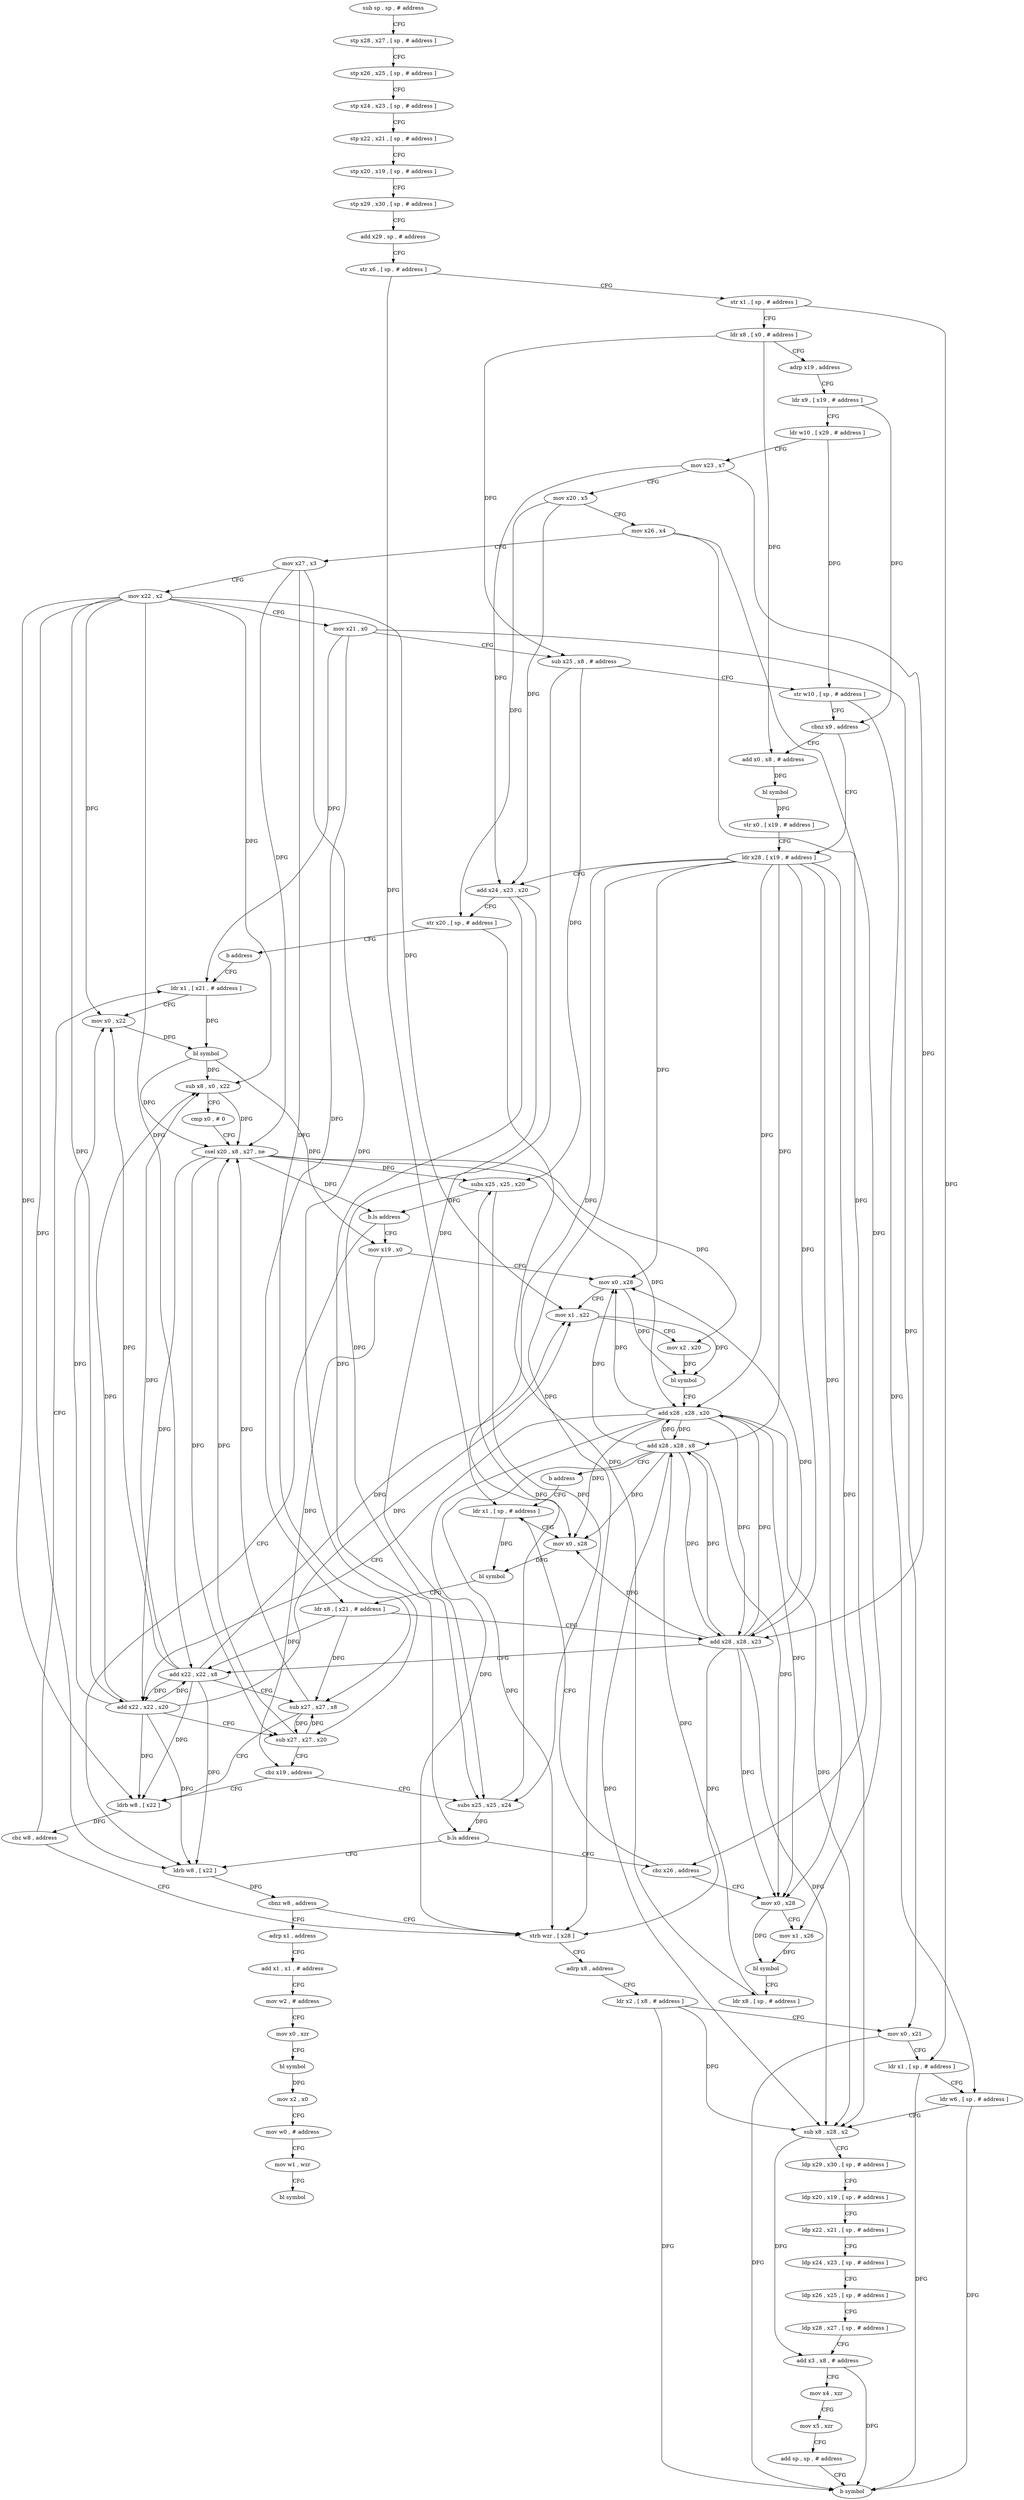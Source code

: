digraph "func" {
"4256456" [label = "sub sp , sp , # address" ]
"4256460" [label = "stp x28 , x27 , [ sp , # address ]" ]
"4256464" [label = "stp x26 , x25 , [ sp , # address ]" ]
"4256468" [label = "stp x24 , x23 , [ sp , # address ]" ]
"4256472" [label = "stp x22 , x21 , [ sp , # address ]" ]
"4256476" [label = "stp x20 , x19 , [ sp , # address ]" ]
"4256480" [label = "stp x29 , x30 , [ sp , # address ]" ]
"4256484" [label = "add x29 , sp , # address" ]
"4256488" [label = "str x6 , [ sp , # address ]" ]
"4256492" [label = "str x1 , [ sp , # address ]" ]
"4256496" [label = "ldr x8 , [ x0 , # address ]" ]
"4256500" [label = "adrp x19 , address" ]
"4256504" [label = "ldr x9 , [ x19 , # address ]" ]
"4256508" [label = "ldr w10 , [ x29 , # address ]" ]
"4256512" [label = "mov x23 , x7" ]
"4256516" [label = "mov x20 , x5" ]
"4256520" [label = "mov x26 , x4" ]
"4256524" [label = "mov x27 , x3" ]
"4256528" [label = "mov x22 , x2" ]
"4256532" [label = "mov x21 , x0" ]
"4256536" [label = "sub x25 , x8 , # address" ]
"4256540" [label = "str w10 , [ sp , # address ]" ]
"4256544" [label = "cbnz x9 , address" ]
"4256560" [label = "ldr x28 , [ x19 , # address ]" ]
"4256548" [label = "add x0 , x8 , # address" ]
"4256564" [label = "add x24 , x23 , x20" ]
"4256568" [label = "str x20 , [ sp , # address ]" ]
"4256572" [label = "b address" ]
"4256612" [label = "ldr x1 , [ x21 , # address ]" ]
"4256552" [label = "bl symbol" ]
"4256556" [label = "str x0 , [ x19 , # address ]" ]
"4256616" [label = "mov x0 , x22" ]
"4256620" [label = "bl symbol" ]
"4256624" [label = "sub x8 , x0 , x22" ]
"4256628" [label = "cmp x0 , # 0" ]
"4256632" [label = "csel x20 , x8 , x27 , ne" ]
"4256636" [label = "subs x25 , x25 , x20" ]
"4256640" [label = "b.ls address" ]
"4256716" [label = "ldrb w8 , [ x22 ]" ]
"4256644" [label = "mov x19 , x0" ]
"4256720" [label = "cbnz w8 , address" ]
"4256796" [label = "adrp x1 , address" ]
"4256724" [label = "strb wzr , [ x28 ]" ]
"4256648" [label = "mov x0 , x28" ]
"4256652" [label = "mov x1 , x22" ]
"4256656" [label = "mov x2 , x20" ]
"4256660" [label = "bl symbol" ]
"4256664" [label = "add x28 , x28 , x20" ]
"4256668" [label = "add x22 , x22 , x20" ]
"4256672" [label = "sub x27 , x27 , x20" ]
"4256676" [label = "cbz x19 , address" ]
"4256604" [label = "ldrb w8 , [ x22 ]" ]
"4256680" [label = "subs x25 , x25 , x24" ]
"4256800" [label = "add x1 , x1 , # address" ]
"4256804" [label = "mov w2 , # address" ]
"4256808" [label = "mov x0 , xzr" ]
"4256812" [label = "bl symbol" ]
"4256816" [label = "mov x2 , x0" ]
"4256820" [label = "mov w0 , # address" ]
"4256824" [label = "mov w1 , wzr" ]
"4256828" [label = "bl symbol" ]
"4256728" [label = "adrp x8 , address" ]
"4256732" [label = "ldr x2 , [ x8 , # address ]" ]
"4256736" [label = "mov x0 , x21" ]
"4256740" [label = "ldr x1 , [ sp , # address ]" ]
"4256744" [label = "ldr w6 , [ sp , # address ]" ]
"4256748" [label = "sub x8 , x28 , x2" ]
"4256752" [label = "ldp x29 , x30 , [ sp , # address ]" ]
"4256756" [label = "ldp x20 , x19 , [ sp , # address ]" ]
"4256760" [label = "ldp x22 , x21 , [ sp , # address ]" ]
"4256764" [label = "ldp x24 , x23 , [ sp , # address ]" ]
"4256768" [label = "ldp x26 , x25 , [ sp , # address ]" ]
"4256772" [label = "ldp x28 , x27 , [ sp , # address ]" ]
"4256776" [label = "add x3 , x8 , # address" ]
"4256780" [label = "mov x4 , xzr" ]
"4256784" [label = "mov x5 , xzr" ]
"4256788" [label = "add sp , sp , # address" ]
"4256792" [label = "b symbol" ]
"4256608" [label = "cbz w8 , address" ]
"4256684" [label = "b.ls address" ]
"4256688" [label = "cbz x26 , address" ]
"4256576" [label = "ldr x1 , [ sp , # address ]" ]
"4256692" [label = "mov x0 , x28" ]
"4256580" [label = "mov x0 , x28" ]
"4256584" [label = "bl symbol" ]
"4256588" [label = "ldr x8 , [ x21 , # address ]" ]
"4256592" [label = "add x28 , x28 , x23" ]
"4256596" [label = "add x22 , x22 , x8" ]
"4256600" [label = "sub x27 , x27 , x8" ]
"4256696" [label = "mov x1 , x26" ]
"4256700" [label = "bl symbol" ]
"4256704" [label = "ldr x8 , [ sp , # address ]" ]
"4256708" [label = "add x28 , x28 , x8" ]
"4256712" [label = "b address" ]
"4256456" -> "4256460" [ label = "CFG" ]
"4256460" -> "4256464" [ label = "CFG" ]
"4256464" -> "4256468" [ label = "CFG" ]
"4256468" -> "4256472" [ label = "CFG" ]
"4256472" -> "4256476" [ label = "CFG" ]
"4256476" -> "4256480" [ label = "CFG" ]
"4256480" -> "4256484" [ label = "CFG" ]
"4256484" -> "4256488" [ label = "CFG" ]
"4256488" -> "4256492" [ label = "CFG" ]
"4256488" -> "4256576" [ label = "DFG" ]
"4256492" -> "4256496" [ label = "CFG" ]
"4256492" -> "4256740" [ label = "DFG" ]
"4256496" -> "4256500" [ label = "CFG" ]
"4256496" -> "4256536" [ label = "DFG" ]
"4256496" -> "4256548" [ label = "DFG" ]
"4256500" -> "4256504" [ label = "CFG" ]
"4256504" -> "4256508" [ label = "CFG" ]
"4256504" -> "4256544" [ label = "DFG" ]
"4256508" -> "4256512" [ label = "CFG" ]
"4256508" -> "4256540" [ label = "DFG" ]
"4256512" -> "4256516" [ label = "CFG" ]
"4256512" -> "4256564" [ label = "DFG" ]
"4256512" -> "4256592" [ label = "DFG" ]
"4256516" -> "4256520" [ label = "CFG" ]
"4256516" -> "4256564" [ label = "DFG" ]
"4256516" -> "4256568" [ label = "DFG" ]
"4256520" -> "4256524" [ label = "CFG" ]
"4256520" -> "4256688" [ label = "DFG" ]
"4256520" -> "4256696" [ label = "DFG" ]
"4256524" -> "4256528" [ label = "CFG" ]
"4256524" -> "4256632" [ label = "DFG" ]
"4256524" -> "4256672" [ label = "DFG" ]
"4256524" -> "4256600" [ label = "DFG" ]
"4256528" -> "4256532" [ label = "CFG" ]
"4256528" -> "4256616" [ label = "DFG" ]
"4256528" -> "4256624" [ label = "DFG" ]
"4256528" -> "4256716" [ label = "DFG" ]
"4256528" -> "4256652" [ label = "DFG" ]
"4256528" -> "4256668" [ label = "DFG" ]
"4256528" -> "4256604" [ label = "DFG" ]
"4256528" -> "4256596" [ label = "DFG" ]
"4256532" -> "4256536" [ label = "CFG" ]
"4256532" -> "4256612" [ label = "DFG" ]
"4256532" -> "4256736" [ label = "DFG" ]
"4256532" -> "4256588" [ label = "DFG" ]
"4256536" -> "4256540" [ label = "CFG" ]
"4256536" -> "4256636" [ label = "DFG" ]
"4256536" -> "4256680" [ label = "DFG" ]
"4256540" -> "4256544" [ label = "CFG" ]
"4256540" -> "4256744" [ label = "DFG" ]
"4256544" -> "4256560" [ label = "CFG" ]
"4256544" -> "4256548" [ label = "CFG" ]
"4256560" -> "4256564" [ label = "CFG" ]
"4256560" -> "4256648" [ label = "DFG" ]
"4256560" -> "4256664" [ label = "DFG" ]
"4256560" -> "4256724" [ label = "DFG" ]
"4256560" -> "4256748" [ label = "DFG" ]
"4256560" -> "4256580" [ label = "DFG" ]
"4256560" -> "4256592" [ label = "DFG" ]
"4256560" -> "4256692" [ label = "DFG" ]
"4256560" -> "4256708" [ label = "DFG" ]
"4256548" -> "4256552" [ label = "DFG" ]
"4256564" -> "4256568" [ label = "CFG" ]
"4256564" -> "4256680" [ label = "DFG" ]
"4256564" -> "4256684" [ label = "DFG" ]
"4256568" -> "4256572" [ label = "CFG" ]
"4256568" -> "4256704" [ label = "DFG" ]
"4256572" -> "4256612" [ label = "CFG" ]
"4256612" -> "4256616" [ label = "CFG" ]
"4256612" -> "4256620" [ label = "DFG" ]
"4256552" -> "4256556" [ label = "DFG" ]
"4256556" -> "4256560" [ label = "CFG" ]
"4256616" -> "4256620" [ label = "DFG" ]
"4256620" -> "4256624" [ label = "DFG" ]
"4256620" -> "4256632" [ label = "DFG" ]
"4256620" -> "4256644" [ label = "DFG" ]
"4256624" -> "4256628" [ label = "CFG" ]
"4256624" -> "4256632" [ label = "DFG" ]
"4256628" -> "4256632" [ label = "CFG" ]
"4256632" -> "4256636" [ label = "DFG" ]
"4256632" -> "4256640" [ label = "DFG" ]
"4256632" -> "4256656" [ label = "DFG" ]
"4256632" -> "4256664" [ label = "DFG" ]
"4256632" -> "4256668" [ label = "DFG" ]
"4256632" -> "4256672" [ label = "DFG" ]
"4256636" -> "4256640" [ label = "DFG" ]
"4256636" -> "4256680" [ label = "DFG" ]
"4256640" -> "4256716" [ label = "CFG" ]
"4256640" -> "4256644" [ label = "CFG" ]
"4256716" -> "4256720" [ label = "DFG" ]
"4256644" -> "4256648" [ label = "CFG" ]
"4256644" -> "4256676" [ label = "DFG" ]
"4256720" -> "4256796" [ label = "CFG" ]
"4256720" -> "4256724" [ label = "CFG" ]
"4256796" -> "4256800" [ label = "CFG" ]
"4256724" -> "4256728" [ label = "CFG" ]
"4256648" -> "4256652" [ label = "CFG" ]
"4256648" -> "4256660" [ label = "DFG" ]
"4256652" -> "4256656" [ label = "CFG" ]
"4256652" -> "4256660" [ label = "DFG" ]
"4256656" -> "4256660" [ label = "DFG" ]
"4256660" -> "4256664" [ label = "CFG" ]
"4256664" -> "4256668" [ label = "CFG" ]
"4256664" -> "4256648" [ label = "DFG" ]
"4256664" -> "4256724" [ label = "DFG" ]
"4256664" -> "4256748" [ label = "DFG" ]
"4256664" -> "4256580" [ label = "DFG" ]
"4256664" -> "4256592" [ label = "DFG" ]
"4256664" -> "4256692" [ label = "DFG" ]
"4256664" -> "4256708" [ label = "DFG" ]
"4256668" -> "4256672" [ label = "CFG" ]
"4256668" -> "4256616" [ label = "DFG" ]
"4256668" -> "4256624" [ label = "DFG" ]
"4256668" -> "4256716" [ label = "DFG" ]
"4256668" -> "4256652" [ label = "DFG" ]
"4256668" -> "4256604" [ label = "DFG" ]
"4256668" -> "4256596" [ label = "DFG" ]
"4256672" -> "4256676" [ label = "CFG" ]
"4256672" -> "4256632" [ label = "DFG" ]
"4256672" -> "4256600" [ label = "DFG" ]
"4256676" -> "4256604" [ label = "CFG" ]
"4256676" -> "4256680" [ label = "CFG" ]
"4256604" -> "4256608" [ label = "DFG" ]
"4256680" -> "4256684" [ label = "DFG" ]
"4256680" -> "4256636" [ label = "DFG" ]
"4256800" -> "4256804" [ label = "CFG" ]
"4256804" -> "4256808" [ label = "CFG" ]
"4256808" -> "4256812" [ label = "CFG" ]
"4256812" -> "4256816" [ label = "DFG" ]
"4256816" -> "4256820" [ label = "CFG" ]
"4256820" -> "4256824" [ label = "CFG" ]
"4256824" -> "4256828" [ label = "CFG" ]
"4256728" -> "4256732" [ label = "CFG" ]
"4256732" -> "4256736" [ label = "CFG" ]
"4256732" -> "4256748" [ label = "DFG" ]
"4256732" -> "4256792" [ label = "DFG" ]
"4256736" -> "4256740" [ label = "CFG" ]
"4256736" -> "4256792" [ label = "DFG" ]
"4256740" -> "4256744" [ label = "CFG" ]
"4256740" -> "4256792" [ label = "DFG" ]
"4256744" -> "4256748" [ label = "CFG" ]
"4256744" -> "4256792" [ label = "DFG" ]
"4256748" -> "4256752" [ label = "CFG" ]
"4256748" -> "4256776" [ label = "DFG" ]
"4256752" -> "4256756" [ label = "CFG" ]
"4256756" -> "4256760" [ label = "CFG" ]
"4256760" -> "4256764" [ label = "CFG" ]
"4256764" -> "4256768" [ label = "CFG" ]
"4256768" -> "4256772" [ label = "CFG" ]
"4256772" -> "4256776" [ label = "CFG" ]
"4256776" -> "4256780" [ label = "CFG" ]
"4256776" -> "4256792" [ label = "DFG" ]
"4256780" -> "4256784" [ label = "CFG" ]
"4256784" -> "4256788" [ label = "CFG" ]
"4256788" -> "4256792" [ label = "CFG" ]
"4256608" -> "4256724" [ label = "CFG" ]
"4256608" -> "4256612" [ label = "CFG" ]
"4256684" -> "4256716" [ label = "CFG" ]
"4256684" -> "4256688" [ label = "CFG" ]
"4256688" -> "4256576" [ label = "CFG" ]
"4256688" -> "4256692" [ label = "CFG" ]
"4256576" -> "4256580" [ label = "CFG" ]
"4256576" -> "4256584" [ label = "DFG" ]
"4256692" -> "4256696" [ label = "CFG" ]
"4256692" -> "4256700" [ label = "DFG" ]
"4256580" -> "4256584" [ label = "DFG" ]
"4256584" -> "4256588" [ label = "CFG" ]
"4256588" -> "4256592" [ label = "CFG" ]
"4256588" -> "4256596" [ label = "DFG" ]
"4256588" -> "4256600" [ label = "DFG" ]
"4256592" -> "4256596" [ label = "CFG" ]
"4256592" -> "4256648" [ label = "DFG" ]
"4256592" -> "4256724" [ label = "DFG" ]
"4256592" -> "4256580" [ label = "DFG" ]
"4256592" -> "4256664" [ label = "DFG" ]
"4256592" -> "4256748" [ label = "DFG" ]
"4256592" -> "4256692" [ label = "DFG" ]
"4256592" -> "4256708" [ label = "DFG" ]
"4256596" -> "4256600" [ label = "CFG" ]
"4256596" -> "4256616" [ label = "DFG" ]
"4256596" -> "4256624" [ label = "DFG" ]
"4256596" -> "4256716" [ label = "DFG" ]
"4256596" -> "4256652" [ label = "DFG" ]
"4256596" -> "4256604" [ label = "DFG" ]
"4256596" -> "4256668" [ label = "DFG" ]
"4256600" -> "4256604" [ label = "CFG" ]
"4256600" -> "4256632" [ label = "DFG" ]
"4256600" -> "4256672" [ label = "DFG" ]
"4256696" -> "4256700" [ label = "DFG" ]
"4256700" -> "4256704" [ label = "CFG" ]
"4256704" -> "4256708" [ label = "DFG" ]
"4256708" -> "4256712" [ label = "CFG" ]
"4256708" -> "4256648" [ label = "DFG" ]
"4256708" -> "4256724" [ label = "DFG" ]
"4256708" -> "4256580" [ label = "DFG" ]
"4256708" -> "4256692" [ label = "DFG" ]
"4256708" -> "4256664" [ label = "DFG" ]
"4256708" -> "4256748" [ label = "DFG" ]
"4256708" -> "4256592" [ label = "DFG" ]
"4256712" -> "4256576" [ label = "CFG" ]
}
